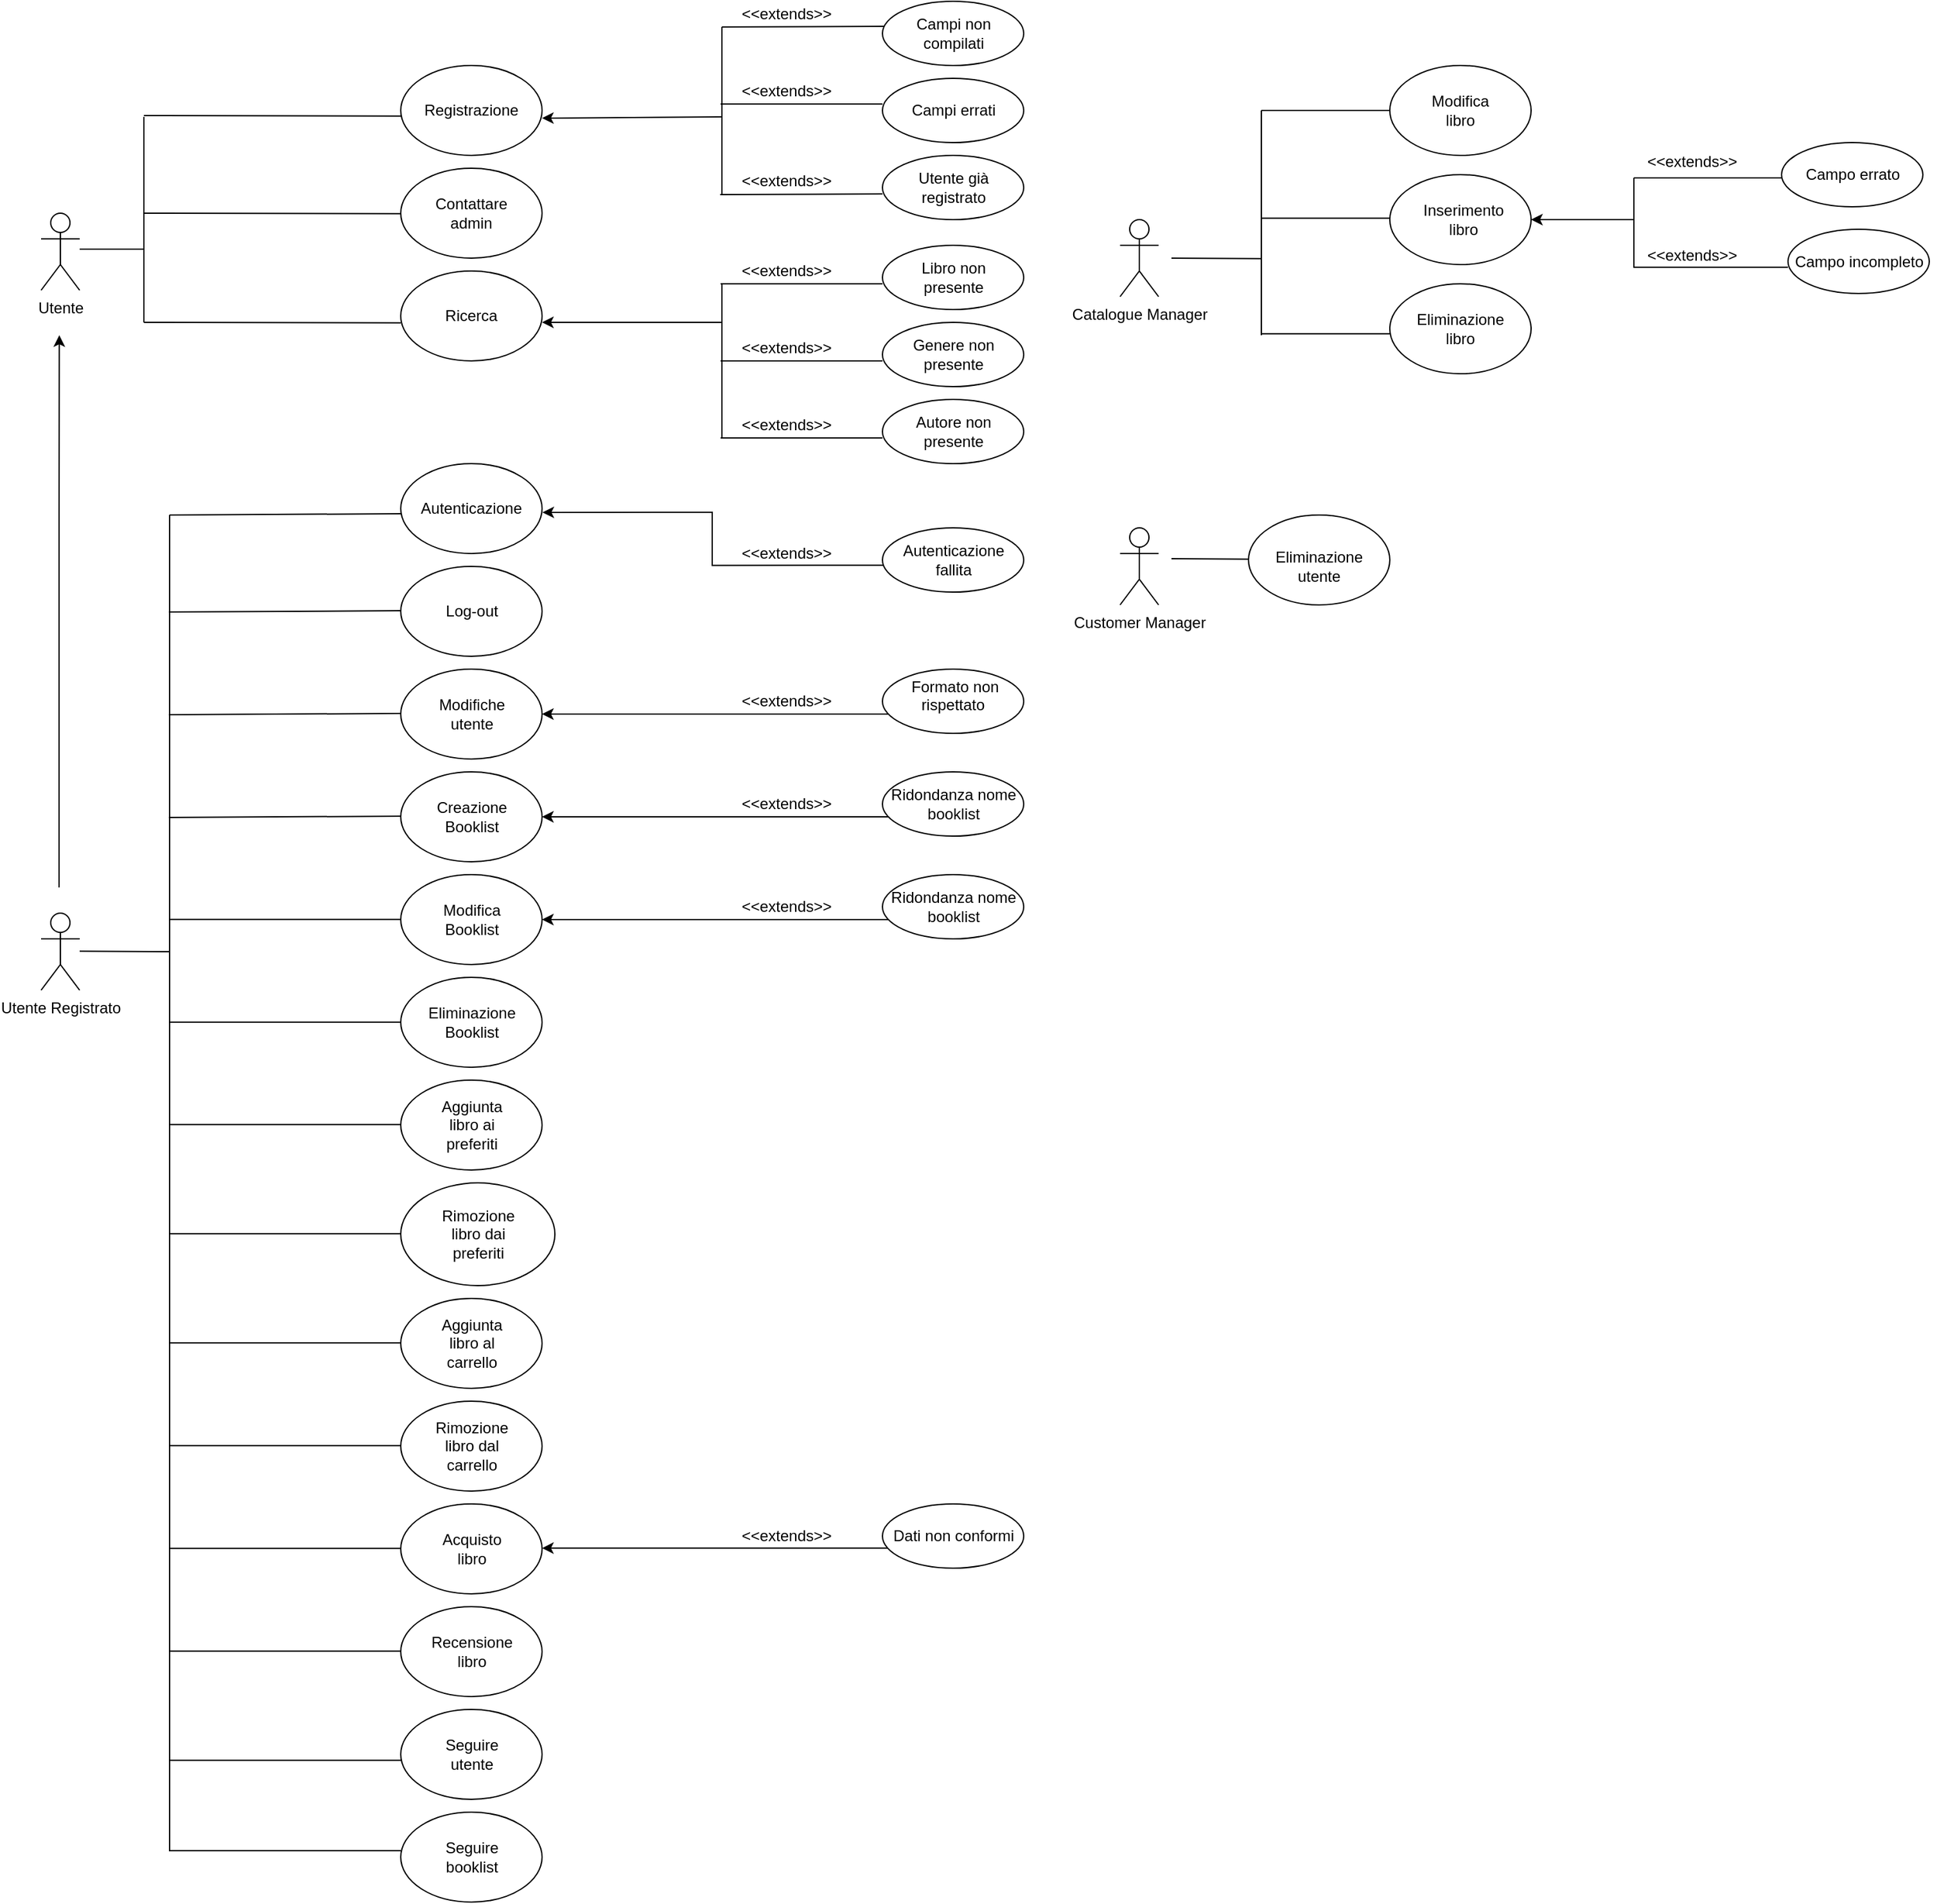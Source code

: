 <mxfile version="14.2.3" type="device"><diagram id="mkQlhK4QOoGk8tnS0YGo" name="Page-1"><mxGraphModel dx="1278" dy="1648" grid="1" gridSize="10" guides="1" tooltips="1" connect="1" arrows="1" fold="1" page="1" pageScale="1" pageWidth="850" pageHeight="1100" math="0" shadow="0"><root><mxCell id="0"/><mxCell id="1" parent="0"/><mxCell id="S_SisGUlErrXpJX1EaV2-1" value="Utente" style="shape=umlActor;verticalLabelPosition=bottom;verticalAlign=top;html=1;outlineConnect=0;" parent="1" vertex="1"><mxGeometry x="60" y="45" width="30" height="60" as="geometry"/></mxCell><mxCell id="X1O8qnw-_qiHQNMr1WhO-3" style="edgeStyle=orthogonalEdgeStyle;rounded=0;orthogonalLoop=1;jettySize=auto;html=1;" parent="1" edge="1"><mxGeometry relative="1" as="geometry"><mxPoint x="74.17" y="140" as="targetPoint"/><mxPoint x="74" y="570" as="sourcePoint"/><Array as="points"><mxPoint x="74.17" y="280"/><mxPoint x="74.17" y="280"/></Array></mxGeometry></mxCell><mxCell id="X1O8qnw-_qiHQNMr1WhO-1" value="Utente Registrato" style="shape=umlActor;verticalLabelPosition=bottom;verticalAlign=top;html=1;outlineConnect=0;" parent="1" vertex="1"><mxGeometry x="60" y="590" width="30" height="60" as="geometry"/></mxCell><mxCell id="X1O8qnw-_qiHQNMr1WhO-9" value="" style="ellipse;whiteSpace=wrap;html=1;verticalAlign=top;" parent="1" vertex="1"><mxGeometry x="715" y="-120" width="110" height="50" as="geometry"/></mxCell><mxCell id="X1O8qnw-_qiHQNMr1WhO-13" value="" style="ellipse;whiteSpace=wrap;html=1;verticalAlign=top;" parent="1" vertex="1"><mxGeometry x="715" y="-60" width="110" height="50" as="geometry"/></mxCell><mxCell id="X1O8qnw-_qiHQNMr1WhO-27" style="edgeStyle=orthogonalEdgeStyle;rounded=0;orthogonalLoop=1;jettySize=auto;html=1;exitX=0.045;exitY=0.583;exitDx=0;exitDy=0;exitPerimeter=0;entryX=1.003;entryY=0.542;entryDx=0;entryDy=0;entryPerimeter=0;" parent="1" source="Ot-0QF3dFzhhBCtX3rLb-12" target="reYrVKcXa1EpxGYEheVy-53" edge="1"><mxGeometry relative="1" as="geometry"><mxPoint x="520" y="280" as="targetPoint"/><Array as="points"/><mxPoint x="710" y="319" as="sourcePoint"/></mxGeometry></mxCell><mxCell id="X1O8qnw-_qiHQNMr1WhO-29" value="&amp;lt;&amp;lt;extends&amp;gt;&amp;gt;" style="text;html=1;align=center;verticalAlign=middle;resizable=0;points=[];autosize=1;" parent="1" vertex="1"><mxGeometry x="595" y="300" width="90" height="20" as="geometry"/></mxCell><mxCell id="QBaWFI10nB1PaZn_2bGe-1" value="" style="group" parent="1" vertex="1" connectable="0"><mxGeometry x="585" y="390" width="290" height="70" as="geometry"/></mxCell><mxCell id="reYrVKcXa1EpxGYEheVy-72" value="" style="ellipse;whiteSpace=wrap;html=1;verticalAlign=top;" parent="QBaWFI10nB1PaZn_2bGe-1" vertex="1"><mxGeometry x="130" y="90" width="110" height="50" as="geometry"/></mxCell><mxCell id="reYrVKcXa1EpxGYEheVy-71" value="Ridondanza nome &lt;br&gt;booklist" style="text;html=1;align=center;verticalAlign=middle;resizable=0;points=[];autosize=1;" parent="QBaWFI10nB1PaZn_2bGe-1" vertex="1"><mxGeometry x="130" y="100" width="110" height="30" as="geometry"/></mxCell><mxCell id="reYrVKcXa1EpxGYEheVy-74" value="&amp;lt;&amp;lt;extends&amp;gt;&amp;gt;" style="text;html=1;align=center;verticalAlign=middle;resizable=0;points=[];autosize=1;" parent="QBaWFI10nB1PaZn_2bGe-1" vertex="1"><mxGeometry x="10" y="105" width="90" height="20" as="geometry"/></mxCell><mxCell id="OlApoSXFJ9GLdXxLfK2A-10" value="&amp;nbsp;Formato non rispettato" style="ellipse;whiteSpace=wrap;html=1;verticalAlign=top;" vertex="1" parent="QBaWFI10nB1PaZn_2bGe-1"><mxGeometry x="130" y="10" width="110" height="50" as="geometry"/></mxCell><mxCell id="OlApoSXFJ9GLdXxLfK2A-12" value="&amp;lt;&amp;lt;extends&amp;gt;&amp;gt;" style="text;html=1;align=center;verticalAlign=middle;resizable=0;points=[];autosize=1;" vertex="1" parent="QBaWFI10nB1PaZn_2bGe-1"><mxGeometry x="10" y="25" width="90" height="20" as="geometry"/></mxCell><mxCell id="Ot-0QF3dFzhhBCtX3rLb-12" value="" style="ellipse;whiteSpace=wrap;html=1;verticalAlign=top;" parent="1" vertex="1"><mxGeometry x="715" y="290" width="110" height="50" as="geometry"/></mxCell><mxCell id="Ot-0QF3dFzhhBCtX3rLb-13" value="Autenticazione &lt;br&gt;fallita" style="text;html=1;align=center;verticalAlign=middle;resizable=0;points=[];autosize=1;" parent="1" vertex="1"><mxGeometry x="725" y="300" width="90" height="30" as="geometry"/></mxCell><mxCell id="Ot-0QF3dFzhhBCtX3rLb-15" value="" style="ellipse;whiteSpace=wrap;html=1;verticalAlign=top;" parent="1" vertex="1"><mxGeometry x="715" width="110" height="50" as="geometry"/></mxCell><mxCell id="Ot-0QF3dFzhhBCtX3rLb-16" value="Utente già &lt;br&gt;registrato" style="text;html=1;align=center;verticalAlign=middle;resizable=0;points=[];autosize=1;" parent="1" vertex="1"><mxGeometry x="735" y="10" width="70" height="30" as="geometry"/></mxCell><mxCell id="Ot-0QF3dFzhhBCtX3rLb-34" value="" style="ellipse;whiteSpace=wrap;html=1;verticalAlign=top;" parent="1" vertex="1"><mxGeometry x="715" y="130" width="110" height="50" as="geometry"/></mxCell><mxCell id="reYrVKcXa1EpxGYEheVy-1" value="" style="endArrow=none;html=1;" parent="1" edge="1"><mxGeometry width="50" height="50" relative="1" as="geometry"><mxPoint x="590" y="30" as="sourcePoint"/><mxPoint x="590" y="-100" as="targetPoint"/></mxGeometry></mxCell><mxCell id="reYrVKcXa1EpxGYEheVy-2" value="Campi errati" style="text;html=1;align=center;verticalAlign=middle;resizable=0;points=[];autosize=1;" parent="1" vertex="1"><mxGeometry x="730" y="-45" width="80" height="20" as="geometry"/></mxCell><mxCell id="reYrVKcXa1EpxGYEheVy-3" value="Campi non &lt;br&gt;compilati" style="text;html=1;align=center;verticalAlign=middle;resizable=0;points=[];autosize=1;" parent="1" vertex="1"><mxGeometry x="735" y="-110" width="70" height="30" as="geometry"/></mxCell><mxCell id="reYrVKcXa1EpxGYEheVy-11" value="&amp;lt;&amp;lt;extends&amp;gt;&amp;gt;" style="text;html=1;align=center;verticalAlign=middle;resizable=0;points=[];autosize=1;" parent="1" vertex="1"><mxGeometry x="595" y="-120" width="90" height="20" as="geometry"/></mxCell><mxCell id="reYrVKcXa1EpxGYEheVy-12" value="&amp;lt;&amp;lt;extends&amp;gt;&amp;gt;" style="text;html=1;align=center;verticalAlign=middle;resizable=0;points=[];autosize=1;" parent="1" vertex="1"><mxGeometry x="595" y="-60" width="90" height="20" as="geometry"/></mxCell><mxCell id="reYrVKcXa1EpxGYEheVy-13" value="&amp;lt;&amp;lt;extends&amp;gt;&amp;gt;" style="text;html=1;align=center;verticalAlign=middle;resizable=0;points=[];autosize=1;" parent="1" vertex="1"><mxGeometry x="595" y="10" width="90" height="20" as="geometry"/></mxCell><mxCell id="reYrVKcXa1EpxGYEheVy-14" value="" style="endArrow=none;html=1;" parent="1" edge="1"><mxGeometry width="50" height="50" relative="1" as="geometry"><mxPoint x="90" y="73" as="sourcePoint"/><mxPoint x="140" y="73" as="targetPoint"/></mxGeometry></mxCell><mxCell id="reYrVKcXa1EpxGYEheVy-16" value="" style="ellipse;whiteSpace=wrap;html=1;verticalAlign=top;" parent="1" vertex="1"><mxGeometry x="715" y="70" width="110" height="50" as="geometry"/></mxCell><mxCell id="reYrVKcXa1EpxGYEheVy-17" value="" style="ellipse;whiteSpace=wrap;html=1;verticalAlign=top;" parent="1" vertex="1"><mxGeometry x="715" y="190" width="110" height="50" as="geometry"/></mxCell><mxCell id="reYrVKcXa1EpxGYEheVy-18" value="" style="endArrow=none;html=1;" parent="1" edge="1"><mxGeometry width="50" height="50" relative="1" as="geometry"><mxPoint x="590" y="220" as="sourcePoint"/><mxPoint x="590" y="100" as="targetPoint"/></mxGeometry></mxCell><mxCell id="reYrVKcXa1EpxGYEheVy-22" value="&amp;lt;&amp;lt;extends&amp;gt;&amp;gt;" style="text;html=1;align=center;verticalAlign=middle;resizable=0;points=[];autosize=1;" parent="1" vertex="1"><mxGeometry x="595" y="80" width="90" height="20" as="geometry"/></mxCell><mxCell id="reYrVKcXa1EpxGYEheVy-23" value="&amp;lt;&amp;lt;extends&amp;gt;&amp;gt;" style="text;html=1;align=center;verticalAlign=middle;resizable=0;points=[];autosize=1;" parent="1" vertex="1"><mxGeometry x="595" y="140" width="90" height="20" as="geometry"/></mxCell><mxCell id="reYrVKcXa1EpxGYEheVy-24" value="&amp;lt;&amp;lt;extends&amp;gt;&amp;gt;" style="text;html=1;align=center;verticalAlign=middle;resizable=0;points=[];autosize=1;" parent="1" vertex="1"><mxGeometry x="595" y="200" width="90" height="20" as="geometry"/></mxCell><mxCell id="reYrVKcXa1EpxGYEheVy-25" value="Libro non &lt;br&gt;presente" style="text;html=1;align=center;verticalAlign=middle;resizable=0;points=[];autosize=1;" parent="1" vertex="1"><mxGeometry x="735" y="80" width="70" height="30" as="geometry"/></mxCell><mxCell id="reYrVKcXa1EpxGYEheVy-27" value="Genere non &lt;br&gt;presente" style="text;html=1;align=center;verticalAlign=middle;resizable=0;points=[];autosize=1;" parent="1" vertex="1"><mxGeometry x="730" y="140" width="80" height="30" as="geometry"/></mxCell><mxCell id="reYrVKcXa1EpxGYEheVy-28" value="Autore non &lt;br&gt;presente" style="text;html=1;align=center;verticalAlign=middle;resizable=0;points=[];autosize=1;" parent="1" vertex="1"><mxGeometry x="735" y="200" width="70" height="30" as="geometry"/></mxCell><mxCell id="reYrVKcXa1EpxGYEheVy-29" value="" style="endArrow=none;html=1;" parent="1" edge="1"><mxGeometry width="50" height="50" relative="1" as="geometry"><mxPoint x="90" y="619.58" as="sourcePoint"/><mxPoint x="160" y="620" as="targetPoint"/></mxGeometry></mxCell><mxCell id="reYrVKcXa1EpxGYEheVy-34" value="" style="endArrow=classic;html=1;" parent="1" edge="1"><mxGeometry width="50" height="50" relative="1" as="geometry"><mxPoint x="590" y="-30" as="sourcePoint"/><mxPoint x="450" y="-29" as="targetPoint"/></mxGeometry></mxCell><mxCell id="reYrVKcXa1EpxGYEheVy-35" value="" style="endArrow=none;html=1;entryX=0.012;entryY=0.39;entryDx=0;entryDy=0;entryPerimeter=0;" parent="1" target="X1O8qnw-_qiHQNMr1WhO-9" edge="1"><mxGeometry width="50" height="50" relative="1" as="geometry"><mxPoint x="590" y="-100" as="sourcePoint"/><mxPoint x="708" y="-100" as="targetPoint"/></mxGeometry></mxCell><mxCell id="reYrVKcXa1EpxGYEheVy-38" value="" style="endArrow=none;html=1;entryX=0.012;entryY=0.39;entryDx=0;entryDy=0;entryPerimeter=0;" parent="1" edge="1"><mxGeometry width="50" height="50" relative="1" as="geometry"><mxPoint x="589" y="-40" as="sourcePoint"/><mxPoint x="715.0" y="-40" as="targetPoint"/></mxGeometry></mxCell><mxCell id="reYrVKcXa1EpxGYEheVy-39" value="" style="endArrow=none;html=1;entryX=0.012;entryY=0.39;entryDx=0;entryDy=0;entryPerimeter=0;" parent="1" edge="1"><mxGeometry width="50" height="50" relative="1" as="geometry"><mxPoint x="588.68" y="30.5" as="sourcePoint"/><mxPoint x="715" y="30" as="targetPoint"/></mxGeometry></mxCell><mxCell id="reYrVKcXa1EpxGYEheVy-41" value="" style="endArrow=classic;html=1;" parent="1" edge="1"><mxGeometry width="50" height="50" relative="1" as="geometry"><mxPoint x="590" y="130" as="sourcePoint"/><mxPoint x="450" y="130" as="targetPoint"/></mxGeometry></mxCell><mxCell id="reYrVKcXa1EpxGYEheVy-42" value="" style="endArrow=none;html=1;entryX=0.012;entryY=0.39;entryDx=0;entryDy=0;entryPerimeter=0;" parent="1" edge="1"><mxGeometry width="50" height="50" relative="1" as="geometry"><mxPoint x="589" y="100" as="sourcePoint"/><mxPoint x="715" y="100" as="targetPoint"/></mxGeometry></mxCell><mxCell id="reYrVKcXa1EpxGYEheVy-43" value="" style="endArrow=none;html=1;entryX=0.012;entryY=0.39;entryDx=0;entryDy=0;entryPerimeter=0;" parent="1" edge="1"><mxGeometry width="50" height="50" relative="1" as="geometry"><mxPoint x="589" y="160" as="sourcePoint"/><mxPoint x="715" y="160" as="targetPoint"/></mxGeometry></mxCell><mxCell id="reYrVKcXa1EpxGYEheVy-44" value="" style="endArrow=none;html=1;entryX=0.012;entryY=0.39;entryDx=0;entryDy=0;entryPerimeter=0;" parent="1" edge="1"><mxGeometry width="50" height="50" relative="1" as="geometry"><mxPoint x="589" y="220.0" as="sourcePoint"/><mxPoint x="715" y="220.0" as="targetPoint"/></mxGeometry></mxCell><mxCell id="reYrVKcXa1EpxGYEheVy-46" value="" style="ellipse;whiteSpace=wrap;html=1;" parent="1" vertex="1"><mxGeometry x="340" y="-70" width="110" height="70" as="geometry"/></mxCell><mxCell id="reYrVKcXa1EpxGYEheVy-47" value="Registrazione" style="text;html=1;strokeColor=none;fillColor=none;align=center;verticalAlign=middle;whiteSpace=wrap;rounded=0;" parent="1" vertex="1"><mxGeometry x="375" y="-45" width="40" height="20" as="geometry"/></mxCell><mxCell id="reYrVKcXa1EpxGYEheVy-48" value="" style="ellipse;whiteSpace=wrap;html=1;" parent="1" vertex="1"><mxGeometry x="340" y="90" width="110" height="70" as="geometry"/></mxCell><mxCell id="reYrVKcXa1EpxGYEheVy-49" value="Ricerca" style="text;html=1;strokeColor=none;fillColor=none;align=center;verticalAlign=middle;whiteSpace=wrap;rounded=0;" parent="1" vertex="1"><mxGeometry x="375" y="115" width="40" height="20" as="geometry"/></mxCell><mxCell id="reYrVKcXa1EpxGYEheVy-50" value="" style="ellipse;whiteSpace=wrap;html=1;" parent="1" vertex="1"><mxGeometry x="340" y="10" width="110" height="70" as="geometry"/></mxCell><mxCell id="reYrVKcXa1EpxGYEheVy-51" value="Contattare admin" style="text;html=1;strokeColor=none;fillColor=none;align=center;verticalAlign=middle;whiteSpace=wrap;rounded=0;" parent="1" vertex="1"><mxGeometry x="375" y="35" width="40" height="20" as="geometry"/></mxCell><mxCell id="reYrVKcXa1EpxGYEheVy-53" value="" style="ellipse;whiteSpace=wrap;html=1;" parent="1" vertex="1"><mxGeometry x="340" y="240" width="110" height="70" as="geometry"/></mxCell><mxCell id="reYrVKcXa1EpxGYEheVy-54" value="Autenticazione" style="text;html=1;strokeColor=none;fillColor=none;align=center;verticalAlign=middle;whiteSpace=wrap;rounded=0;" parent="1" vertex="1"><mxGeometry x="375" y="265" width="40" height="20" as="geometry"/></mxCell><mxCell id="reYrVKcXa1EpxGYEheVy-55" value="" style="ellipse;whiteSpace=wrap;html=1;" parent="1" vertex="1"><mxGeometry x="340" y="320" width="110" height="70" as="geometry"/></mxCell><mxCell id="reYrVKcXa1EpxGYEheVy-56" value="Log-out" style="text;html=1;strokeColor=none;fillColor=none;align=center;verticalAlign=middle;whiteSpace=wrap;rounded=0;" parent="1" vertex="1"><mxGeometry x="362.5" y="345" width="65" height="20" as="geometry"/></mxCell><mxCell id="reYrVKcXa1EpxGYEheVy-57" value="" style="ellipse;whiteSpace=wrap;html=1;" parent="1" vertex="1"><mxGeometry x="340" y="400" width="110" height="70" as="geometry"/></mxCell><mxCell id="reYrVKcXa1EpxGYEheVy-58" value="Modifiche utente" style="text;html=1;strokeColor=none;fillColor=none;align=center;verticalAlign=middle;whiteSpace=wrap;rounded=0;" parent="1" vertex="1"><mxGeometry x="362.5" y="425" width="65" height="20" as="geometry"/></mxCell><mxCell id="reYrVKcXa1EpxGYEheVy-59" value="" style="ellipse;whiteSpace=wrap;html=1;" parent="1" vertex="1"><mxGeometry x="340" y="480" width="110" height="70" as="geometry"/></mxCell><mxCell id="reYrVKcXa1EpxGYEheVy-60" value="Creazione Booklist" style="text;html=1;strokeColor=none;fillColor=none;align=center;verticalAlign=middle;whiteSpace=wrap;rounded=0;" parent="1" vertex="1"><mxGeometry x="362.5" y="505" width="65" height="20" as="geometry"/></mxCell><mxCell id="reYrVKcXa1EpxGYEheVy-61" value="" style="ellipse;whiteSpace=wrap;html=1;" parent="1" vertex="1"><mxGeometry x="340" y="560" width="110" height="70" as="geometry"/></mxCell><mxCell id="reYrVKcXa1EpxGYEheVy-62" value="Modifica Booklist" style="text;html=1;strokeColor=none;fillColor=none;align=center;verticalAlign=middle;whiteSpace=wrap;rounded=0;" parent="1" vertex="1"><mxGeometry x="362.5" y="585" width="65" height="20" as="geometry"/></mxCell><mxCell id="reYrVKcXa1EpxGYEheVy-64" value="" style="ellipse;whiteSpace=wrap;html=1;" parent="1" vertex="1"><mxGeometry x="340" y="640" width="110" height="70" as="geometry"/></mxCell><mxCell id="reYrVKcXa1EpxGYEheVy-65" value="" style="ellipse;whiteSpace=wrap;html=1;" parent="1" vertex="1"><mxGeometry x="340" y="720" width="110" height="70" as="geometry"/></mxCell><mxCell id="reYrVKcXa1EpxGYEheVy-67" value="" style="ellipse;whiteSpace=wrap;html=1;" parent="1" vertex="1"><mxGeometry x="340" y="890" width="110" height="70" as="geometry"/></mxCell><mxCell id="reYrVKcXa1EpxGYEheVy-68" value="" style="ellipse;whiteSpace=wrap;html=1;" parent="1" vertex="1"><mxGeometry x="340" y="800" width="120" height="80" as="geometry"/></mxCell><mxCell id="reYrVKcXa1EpxGYEheVy-73" value="" style="endArrow=classic;html=1;entryX=1;entryY=0.5;entryDx=0;entryDy=0;exitX=0.045;exitY=0.833;exitDx=0;exitDy=0;exitPerimeter=0;" parent="1" source="reYrVKcXa1EpxGYEheVy-71" edge="1"><mxGeometry width="50" height="50" relative="1" as="geometry"><mxPoint x="570" y="440" as="sourcePoint"/><mxPoint x="450" y="515" as="targetPoint"/></mxGeometry></mxCell><mxCell id="reYrVKcXa1EpxGYEheVy-75" value="Eliminazione Booklist" style="text;html=1;strokeColor=none;fillColor=none;align=center;verticalAlign=middle;whiteSpace=wrap;rounded=0;" parent="1" vertex="1"><mxGeometry x="362.5" y="665" width="65" height="20" as="geometry"/></mxCell><mxCell id="reYrVKcXa1EpxGYEheVy-76" value="Aggiunta libro ai preferiti" style="text;html=1;strokeColor=none;fillColor=none;align=center;verticalAlign=middle;whiteSpace=wrap;rounded=0;" parent="1" vertex="1"><mxGeometry x="362.5" y="745" width="65" height="20" as="geometry"/></mxCell><mxCell id="reYrVKcXa1EpxGYEheVy-77" value="Rimozione libro dai preferiti" style="text;html=1;strokeColor=none;fillColor=none;align=center;verticalAlign=middle;whiteSpace=wrap;rounded=0;" parent="1" vertex="1"><mxGeometry x="367.5" y="830" width="65" height="20" as="geometry"/></mxCell><mxCell id="reYrVKcXa1EpxGYEheVy-78" value="Aggiunta libro al carrello" style="text;html=1;strokeColor=none;fillColor=none;align=center;verticalAlign=middle;whiteSpace=wrap;rounded=0;" parent="1" vertex="1"><mxGeometry x="362.5" y="915" width="65" height="20" as="geometry"/></mxCell><mxCell id="reYrVKcXa1EpxGYEheVy-79" value="" style="ellipse;whiteSpace=wrap;html=1;" parent="1" vertex="1"><mxGeometry x="340" y="970" width="110" height="70" as="geometry"/></mxCell><mxCell id="reYrVKcXa1EpxGYEheVy-80" value="Rimozione libro dal carrello" style="text;html=1;strokeColor=none;fillColor=none;align=center;verticalAlign=middle;whiteSpace=wrap;rounded=0;" parent="1" vertex="1"><mxGeometry x="362.5" y="995" width="65" height="20" as="geometry"/></mxCell><mxCell id="reYrVKcXa1EpxGYEheVy-81" value="" style="ellipse;whiteSpace=wrap;html=1;" parent="1" vertex="1"><mxGeometry x="340" y="1050" width="110" height="70" as="geometry"/></mxCell><mxCell id="reYrVKcXa1EpxGYEheVy-87" value="" style="ellipse;whiteSpace=wrap;html=1;" parent="1" vertex="1"><mxGeometry x="340" y="1130" width="110" height="70" as="geometry"/></mxCell><mxCell id="reYrVKcXa1EpxGYEheVy-88" value="" style="ellipse;whiteSpace=wrap;html=1;" parent="1" vertex="1"><mxGeometry x="340" y="1210" width="110" height="70" as="geometry"/></mxCell><mxCell id="reYrVKcXa1EpxGYEheVy-89" value="Acquisto libro" style="text;html=1;strokeColor=none;fillColor=none;align=center;verticalAlign=middle;whiteSpace=wrap;rounded=0;" parent="1" vertex="1"><mxGeometry x="362.5" y="1075" width="65" height="20" as="geometry"/></mxCell><mxCell id="reYrVKcXa1EpxGYEheVy-90" value="Recensione libro" style="text;html=1;strokeColor=none;fillColor=none;align=center;verticalAlign=middle;whiteSpace=wrap;rounded=0;" parent="1" vertex="1"><mxGeometry x="362.5" y="1155" width="65" height="20" as="geometry"/></mxCell><mxCell id="reYrVKcXa1EpxGYEheVy-92" value="" style="endArrow=none;html=1;" parent="1" edge="1"><mxGeometry width="50" height="50" relative="1" as="geometry"><mxPoint x="160" y="1250" as="sourcePoint"/><mxPoint x="160" y="280" as="targetPoint"/></mxGeometry></mxCell><mxCell id="reYrVKcXa1EpxGYEheVy-93" value="" style="endArrow=none;html=1;entryX=0.005;entryY=0.557;entryDx=0;entryDy=0;entryPerimeter=0;" parent="1" target="reYrVKcXa1EpxGYEheVy-53" edge="1"><mxGeometry width="50" height="50" relative="1" as="geometry"><mxPoint x="160" y="280" as="sourcePoint"/><mxPoint x="330" y="260" as="targetPoint"/></mxGeometry></mxCell><mxCell id="reYrVKcXa1EpxGYEheVy-94" value="" style="endArrow=none;html=1;entryX=0.005;entryY=0.557;entryDx=0;entryDy=0;entryPerimeter=0;" parent="1" edge="1"><mxGeometry width="50" height="50" relative="1" as="geometry"><mxPoint x="159.45" y="355.51" as="sourcePoint"/><mxPoint x="340.0" y="354.5" as="targetPoint"/></mxGeometry></mxCell><mxCell id="reYrVKcXa1EpxGYEheVy-95" value="" style="endArrow=none;html=1;entryX=0.005;entryY=0.557;entryDx=0;entryDy=0;entryPerimeter=0;" parent="1" edge="1"><mxGeometry width="50" height="50" relative="1" as="geometry"><mxPoint x="159.45" y="435.5" as="sourcePoint"/><mxPoint x="340" y="434.49" as="targetPoint"/></mxGeometry></mxCell><mxCell id="reYrVKcXa1EpxGYEheVy-96" value="" style="endArrow=none;html=1;entryX=0.005;entryY=0.557;entryDx=0;entryDy=0;entryPerimeter=0;" parent="1" edge="1"><mxGeometry width="50" height="50" relative="1" as="geometry"><mxPoint x="159.45" y="515.5" as="sourcePoint"/><mxPoint x="340" y="514.49" as="targetPoint"/></mxGeometry></mxCell><mxCell id="reYrVKcXa1EpxGYEheVy-98" value="" style="endArrow=none;html=1;entryX=0.001;entryY=0.567;entryDx=0;entryDy=0;entryPerimeter=0;" parent="1" edge="1"><mxGeometry width="50" height="50" relative="1" as="geometry"><mxPoint x="159.5" y="594.86" as="sourcePoint"/><mxPoint x="340" y="594.86" as="targetPoint"/></mxGeometry></mxCell><mxCell id="reYrVKcXa1EpxGYEheVy-99" value="" style="endArrow=none;html=1;entryX=0.001;entryY=0.567;entryDx=0;entryDy=0;entryPerimeter=0;" parent="1" edge="1"><mxGeometry width="50" height="50" relative="1" as="geometry"><mxPoint x="159.5" y="674.86" as="sourcePoint"/><mxPoint x="340" y="674.86" as="targetPoint"/></mxGeometry></mxCell><mxCell id="reYrVKcXa1EpxGYEheVy-100" value="" style="endArrow=none;html=1;entryX=0.001;entryY=0.567;entryDx=0;entryDy=0;entryPerimeter=0;" parent="1" edge="1"><mxGeometry width="50" height="50" relative="1" as="geometry"><mxPoint x="159.5" y="754.58" as="sourcePoint"/><mxPoint x="340" y="754.58" as="targetPoint"/></mxGeometry></mxCell><mxCell id="reYrVKcXa1EpxGYEheVy-101" value="" style="endArrow=none;html=1;entryX=0.001;entryY=0.567;entryDx=0;entryDy=0;entryPerimeter=0;" parent="1" edge="1"><mxGeometry width="50" height="50" relative="1" as="geometry"><mxPoint x="159.5" y="839.58" as="sourcePoint"/><mxPoint x="340" y="839.58" as="targetPoint"/></mxGeometry></mxCell><mxCell id="reYrVKcXa1EpxGYEheVy-102" value="" style="endArrow=none;html=1;entryX=0.001;entryY=0.567;entryDx=0;entryDy=0;entryPerimeter=0;" parent="1" edge="1"><mxGeometry width="50" height="50" relative="1" as="geometry"><mxPoint x="159.5" y="924.58" as="sourcePoint"/><mxPoint x="340" y="924.58" as="targetPoint"/></mxGeometry></mxCell><mxCell id="reYrVKcXa1EpxGYEheVy-103" value="" style="endArrow=none;html=1;entryX=0.001;entryY=0.567;entryDx=0;entryDy=0;entryPerimeter=0;" parent="1" edge="1"><mxGeometry width="50" height="50" relative="1" as="geometry"><mxPoint x="159.5" y="1004.58" as="sourcePoint"/><mxPoint x="340" y="1004.58" as="targetPoint"/></mxGeometry></mxCell><mxCell id="reYrVKcXa1EpxGYEheVy-104" value="" style="endArrow=none;html=1;entryX=0.001;entryY=0.567;entryDx=0;entryDy=0;entryPerimeter=0;" parent="1" edge="1"><mxGeometry width="50" height="50" relative="1" as="geometry"><mxPoint x="159.5" y="1084.58" as="sourcePoint"/><mxPoint x="340" y="1084.58" as="targetPoint"/></mxGeometry></mxCell><mxCell id="reYrVKcXa1EpxGYEheVy-105" value="" style="endArrow=none;html=1;entryX=0.001;entryY=0.567;entryDx=0;entryDy=0;entryPerimeter=0;" parent="1" edge="1"><mxGeometry width="50" height="50" relative="1" as="geometry"><mxPoint x="159.5" y="1164.58" as="sourcePoint"/><mxPoint x="340" y="1164.58" as="targetPoint"/></mxGeometry></mxCell><mxCell id="reYrVKcXa1EpxGYEheVy-107" value="Seguire utente" style="text;html=1;strokeColor=none;fillColor=none;align=center;verticalAlign=middle;whiteSpace=wrap;rounded=0;" parent="1" vertex="1"><mxGeometry x="362.5" y="1235" width="65" height="20" as="geometry"/></mxCell><mxCell id="reYrVKcXa1EpxGYEheVy-108" value="" style="endArrow=none;html=1;entryX=0.001;entryY=0.567;entryDx=0;entryDy=0;entryPerimeter=0;" parent="1" edge="1"><mxGeometry width="50" height="50" relative="1" as="geometry"><mxPoint x="159.5" y="1249.58" as="sourcePoint"/><mxPoint x="340" y="1249.58" as="targetPoint"/></mxGeometry></mxCell><mxCell id="5eh_G5m2oIz40k0kDsQM-27" value="Catalogue Manager" style="shape=umlActor;verticalLabelPosition=bottom;verticalAlign=top;html=1;outlineConnect=0;" parent="1" vertex="1"><mxGeometry x="900" y="50" width="30" height="60" as="geometry"/></mxCell><mxCell id="5eh_G5m2oIz40k0kDsQM-28" value="" style="endArrow=none;html=1;" parent="1" edge="1"><mxGeometry width="50" height="50" relative="1" as="geometry"><mxPoint x="940" y="80" as="sourcePoint"/><mxPoint x="1010" y="80.42" as="targetPoint"/></mxGeometry></mxCell><mxCell id="5eh_G5m2oIz40k0kDsQM-29" value="" style="ellipse;whiteSpace=wrap;html=1;" parent="1" vertex="1"><mxGeometry x="1110" y="-70" width="110" height="70" as="geometry"/></mxCell><mxCell id="5eh_G5m2oIz40k0kDsQM-30" value="" style="ellipse;whiteSpace=wrap;html=1;" parent="1" vertex="1"><mxGeometry x="1110" y="15" width="110" height="70" as="geometry"/></mxCell><mxCell id="5eh_G5m2oIz40k0kDsQM-31" value="" style="ellipse;whiteSpace=wrap;html=1;" parent="1" vertex="1"><mxGeometry x="1110" y="100" width="110" height="70" as="geometry"/></mxCell><mxCell id="5eh_G5m2oIz40k0kDsQM-32" value="" style="ellipse;whiteSpace=wrap;html=1;" parent="1" vertex="1"><mxGeometry x="1000" y="280" width="110" height="70" as="geometry"/></mxCell><mxCell id="5eh_G5m2oIz40k0kDsQM-33" value="Modifica libro" style="text;html=1;strokeColor=none;fillColor=none;align=center;verticalAlign=middle;whiteSpace=wrap;rounded=0;" parent="1" vertex="1"><mxGeometry x="1145" y="-45" width="40" height="20" as="geometry"/></mxCell><mxCell id="5eh_G5m2oIz40k0kDsQM-34" value="Inserimento libro" style="text;html=1;strokeColor=none;fillColor=none;align=center;verticalAlign=middle;whiteSpace=wrap;rounded=0;" parent="1" vertex="1"><mxGeometry x="1145" y="40" width="45" height="20" as="geometry"/></mxCell><mxCell id="5eh_G5m2oIz40k0kDsQM-35" value="Eliminazione libro" style="text;html=1;strokeColor=none;fillColor=none;align=center;verticalAlign=middle;whiteSpace=wrap;rounded=0;" parent="1" vertex="1"><mxGeometry x="1145" y="125" width="40" height="20" as="geometry"/></mxCell><mxCell id="5eh_G5m2oIz40k0kDsQM-36" value="Eliminazione utente" style="text;html=1;strokeColor=none;fillColor=none;align=center;verticalAlign=middle;whiteSpace=wrap;rounded=0;" parent="1" vertex="1"><mxGeometry x="1035" y="310" width="40" height="20" as="geometry"/></mxCell><mxCell id="5eh_G5m2oIz40k0kDsQM-37" value="" style="endArrow=none;html=1;" parent="1" edge="1"><mxGeometry width="50" height="50" relative="1" as="geometry"><mxPoint x="1010" y="140" as="sourcePoint"/><mxPoint x="1010" y="-35" as="targetPoint"/></mxGeometry></mxCell><mxCell id="5eh_G5m2oIz40k0kDsQM-38" value="" style="endArrow=none;html=1;" parent="1" edge="1"><mxGeometry width="50" height="50" relative="1" as="geometry"><mxPoint x="1010" y="-35" as="sourcePoint"/><mxPoint x="1110" y="-35" as="targetPoint"/></mxGeometry></mxCell><mxCell id="5eh_G5m2oIz40k0kDsQM-39" value="" style="endArrow=none;html=1;" parent="1" edge="1"><mxGeometry width="50" height="50" relative="1" as="geometry"><mxPoint x="1010" y="48.82" as="sourcePoint"/><mxPoint x="1110" y="48.82" as="targetPoint"/></mxGeometry></mxCell><mxCell id="5eh_G5m2oIz40k0kDsQM-40" value="" style="endArrow=none;html=1;" parent="1" edge="1"><mxGeometry width="50" height="50" relative="1" as="geometry"><mxPoint x="1010" y="138.82" as="sourcePoint"/><mxPoint x="1110" y="138.82" as="targetPoint"/></mxGeometry></mxCell><mxCell id="5eh_G5m2oIz40k0kDsQM-41" value="" style="endArrow=none;html=1;" parent="1" edge="1"><mxGeometry width="50" height="50" relative="1" as="geometry"><mxPoint x="940" y="314" as="sourcePoint"/><mxPoint x="1000" y="314.41" as="targetPoint"/></mxGeometry></mxCell><mxCell id="5eh_G5m2oIz40k0kDsQM-43" value="" style="endArrow=none;html=1;" parent="1" edge="1"><mxGeometry width="50" height="50" relative="1" as="geometry"><mxPoint x="1300" y="17.5" as="sourcePoint"/><mxPoint x="1300" y="87.5" as="targetPoint"/></mxGeometry></mxCell><mxCell id="5eh_G5m2oIz40k0kDsQM-44" value="" style="endArrow=none;html=1;" parent="1" edge="1"><mxGeometry width="50" height="50" relative="1" as="geometry"><mxPoint x="1300" y="17.5" as="sourcePoint"/><mxPoint x="1420" y="17.5" as="targetPoint"/></mxGeometry></mxCell><mxCell id="5eh_G5m2oIz40k0kDsQM-45" value="" style="endArrow=none;html=1;" parent="1" edge="1"><mxGeometry width="50" height="50" relative="1" as="geometry"><mxPoint x="1300" y="87.08" as="sourcePoint"/><mxPoint x="1420" y="87.08" as="targetPoint"/></mxGeometry></mxCell><mxCell id="5eh_G5m2oIz40k0kDsQM-46" value="&amp;lt;&amp;lt;extends&amp;gt;&amp;gt;" style="text;html=1;align=center;verticalAlign=middle;resizable=0;points=[];autosize=1;" parent="1" vertex="1"><mxGeometry x="1300" y="67.5" width="90" height="20" as="geometry"/></mxCell><mxCell id="5eh_G5m2oIz40k0kDsQM-47" value="" style="ellipse;whiteSpace=wrap;html=1;verticalAlign=top;" parent="1" vertex="1"><mxGeometry x="1420" y="57.5" width="110" height="50" as="geometry"/></mxCell><mxCell id="5eh_G5m2oIz40k0kDsQM-48" value="Campo incompleto" style="text;html=1;align=center;verticalAlign=middle;resizable=0;points=[];autosize=1;" parent="1" vertex="1"><mxGeometry x="1415" y="72.5" width="120" height="20" as="geometry"/></mxCell><mxCell id="5eh_G5m2oIz40k0kDsQM-49" value="&amp;lt;&amp;lt;extends&amp;gt;&amp;gt;" style="text;html=1;align=center;verticalAlign=middle;resizable=0;points=[];autosize=1;" parent="1" vertex="1"><mxGeometry x="1300" y="-5" width="90" height="20" as="geometry"/></mxCell><mxCell id="5eh_G5m2oIz40k0kDsQM-50" value="" style="ellipse;whiteSpace=wrap;html=1;verticalAlign=top;" parent="1" vertex="1"><mxGeometry x="1415" y="-10" width="110" height="50" as="geometry"/></mxCell><mxCell id="5eh_G5m2oIz40k0kDsQM-51" value="Campo errato" style="text;html=1;align=center;verticalAlign=middle;resizable=0;points=[];autosize=1;" parent="1" vertex="1"><mxGeometry x="1425" y="5" width="90" height="20" as="geometry"/></mxCell><mxCell id="5eh_G5m2oIz40k0kDsQM-55" value="" style="endArrow=none;html=1;" parent="1" edge="1"><mxGeometry width="50" height="50" relative="1" as="geometry"><mxPoint x="140" y="130" as="sourcePoint"/><mxPoint x="140" y="-30" as="targetPoint"/></mxGeometry></mxCell><mxCell id="5eh_G5m2oIz40k0kDsQM-57" value="" style="endArrow=none;html=1;" parent="1" edge="1"><mxGeometry width="50" height="50" relative="1" as="geometry"><mxPoint x="140" y="-31" as="sourcePoint"/><mxPoint x="340" y="-30.59" as="targetPoint"/></mxGeometry></mxCell><mxCell id="5eh_G5m2oIz40k0kDsQM-58" value="" style="endArrow=none;html=1;" parent="1" edge="1"><mxGeometry width="50" height="50" relative="1" as="geometry"><mxPoint x="140.0" y="45.0" as="sourcePoint"/><mxPoint x="340" y="45.41" as="targetPoint"/></mxGeometry></mxCell><mxCell id="5eh_G5m2oIz40k0kDsQM-59" value="" style="endArrow=none;html=1;" parent="1" edge="1"><mxGeometry width="50" height="50" relative="1" as="geometry"><mxPoint x="140.0" y="130.0" as="sourcePoint"/><mxPoint x="340" y="130.41" as="targetPoint"/></mxGeometry></mxCell><mxCell id="5eh_G5m2oIz40k0kDsQM-61" value="Customer Manager" style="shape=umlActor;verticalLabelPosition=bottom;verticalAlign=top;html=1;outlineConnect=0;" parent="1" vertex="1"><mxGeometry x="900" y="290" width="30" height="60" as="geometry"/></mxCell><mxCell id="95veudNPUBD4QokOELOC-2" value="" style="endArrow=classic;html=1;entryX=1;entryY=0.5;entryDx=0;entryDy=0;" parent="1" target="5eh_G5m2oIz40k0kDsQM-30" edge="1"><mxGeometry width="50" height="50" relative="1" as="geometry"><mxPoint x="1300" y="50" as="sourcePoint"/><mxPoint x="1220" y="40" as="targetPoint"/></mxGeometry></mxCell><mxCell id="tM8jVuFSLoT7umB8GTPU-1" value="" style="group" parent="1" vertex="1" connectable="0"><mxGeometry x="585" y="550" width="290" height="70" as="geometry"/></mxCell><mxCell id="tM8jVuFSLoT7umB8GTPU-2" value="" style="ellipse;whiteSpace=wrap;html=1;verticalAlign=top;" parent="tM8jVuFSLoT7umB8GTPU-1" vertex="1"><mxGeometry x="130" y="10" width="110" height="50" as="geometry"/></mxCell><mxCell id="tM8jVuFSLoT7umB8GTPU-3" value="Ridondanza nome &lt;br&gt;booklist" style="text;html=1;align=center;verticalAlign=middle;resizable=0;points=[];autosize=1;" parent="tM8jVuFSLoT7umB8GTPU-1" vertex="1"><mxGeometry x="130" y="20" width="110" height="30" as="geometry"/></mxCell><mxCell id="tM8jVuFSLoT7umB8GTPU-4" value="&amp;lt;&amp;lt;extends&amp;gt;&amp;gt;" style="text;html=1;align=center;verticalAlign=middle;resizable=0;points=[];autosize=1;" parent="tM8jVuFSLoT7umB8GTPU-1" vertex="1"><mxGeometry x="10" y="25" width="90" height="20" as="geometry"/></mxCell><mxCell id="tM8jVuFSLoT7umB8GTPU-5" value="" style="endArrow=classic;html=1;entryX=1;entryY=0.5;entryDx=0;entryDy=0;exitX=0.045;exitY=0.833;exitDx=0;exitDy=0;exitPerimeter=0;" parent="1" source="tM8jVuFSLoT7umB8GTPU-3" edge="1"><mxGeometry width="50" height="50" relative="1" as="geometry"><mxPoint x="570" y="520" as="sourcePoint"/><mxPoint x="450" y="595" as="targetPoint"/></mxGeometry></mxCell><mxCell id="OlApoSXFJ9GLdXxLfK2A-1" value="" style="endArrow=none;html=1;" edge="1" parent="1"><mxGeometry width="50" height="50" relative="1" as="geometry"><mxPoint x="160" y="1250" as="sourcePoint"/><mxPoint x="160" y="1320" as="targetPoint"/></mxGeometry></mxCell><mxCell id="OlApoSXFJ9GLdXxLfK2A-2" value="" style="endArrow=none;html=1;entryX=0.001;entryY=0.567;entryDx=0;entryDy=0;entryPerimeter=0;" edge="1" parent="1"><mxGeometry width="50" height="50" relative="1" as="geometry"><mxPoint x="159.5" y="1320" as="sourcePoint"/><mxPoint x="340" y="1320" as="targetPoint"/></mxGeometry></mxCell><mxCell id="OlApoSXFJ9GLdXxLfK2A-3" value="" style="ellipse;whiteSpace=wrap;html=1;" vertex="1" parent="1"><mxGeometry x="340" y="1290" width="110" height="70" as="geometry"/></mxCell><mxCell id="OlApoSXFJ9GLdXxLfK2A-4" value="Seguire booklist" style="text;html=1;strokeColor=none;fillColor=none;align=center;verticalAlign=middle;whiteSpace=wrap;rounded=0;" vertex="1" parent="1"><mxGeometry x="362.5" y="1315" width="65" height="20" as="geometry"/></mxCell><mxCell id="reYrVKcXa1EpxGYEheVy-82" value="" style="endArrow=classic;html=1;entryX=1;entryY=0.5;entryDx=0;entryDy=0;exitX=0.045;exitY=0.833;exitDx=0;exitDy=0;exitPerimeter=0;" parent="1" edge="1"><mxGeometry width="50" height="50" relative="1" as="geometry"><mxPoint x="719.95" y="1084.41" as="sourcePoint"/><mxPoint x="450" y="1084.42" as="targetPoint"/></mxGeometry></mxCell><mxCell id="reYrVKcXa1EpxGYEheVy-84" value="" style="ellipse;whiteSpace=wrap;html=1;verticalAlign=top;" parent="1" vertex="1"><mxGeometry x="715" y="1050" width="110" height="50" as="geometry"/></mxCell><mxCell id="reYrVKcXa1EpxGYEheVy-85" value="Dati non conformi" style="text;html=1;align=center;verticalAlign=middle;resizable=0;points=[];autosize=1;" parent="1" vertex="1"><mxGeometry x="715" y="1065" width="110" height="20" as="geometry"/></mxCell><mxCell id="reYrVKcXa1EpxGYEheVy-86" value="&amp;lt;&amp;lt;extends&amp;gt;&amp;gt;" style="text;html=1;align=center;verticalAlign=middle;resizable=0;points=[];autosize=1;" parent="1" vertex="1"><mxGeometry x="595" y="1065" width="90" height="20" as="geometry"/></mxCell><mxCell id="OlApoSXFJ9GLdXxLfK2A-13" value="" style="endArrow=classic;html=1;entryX=1;entryY=0.5;entryDx=0;entryDy=0;exitX=0.045;exitY=0.833;exitDx=0;exitDy=0;exitPerimeter=0;" edge="1" parent="1"><mxGeometry width="50" height="50" relative="1" as="geometry"><mxPoint x="719.95" y="434.99" as="sourcePoint"/><mxPoint x="450" y="435" as="targetPoint"/></mxGeometry></mxCell></root></mxGraphModel></diagram></mxfile>